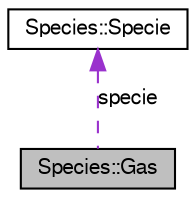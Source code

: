digraph G
{
  edge [fontname="FreeSans",fontsize="10",labelfontname="FreeSans",labelfontsize="10"];
  node [fontname="FreeSans",fontsize="10",shape=record];
  Node1 [label="Species::Gas",height=0.2,width=0.4,color="black", fillcolor="grey75", style="filled" fontcolor="black"];
  Node2 -> Node1 [dir=back,color="darkorchid3",fontsize="10",style="dashed",label="specie",fontname="FreeSans"];
  Node2 [label="Species::Specie",height=0.2,width=0.4,color="black", fillcolor="white", style="filled",URL="$classSpecies_1_1Specie.html"];
}
